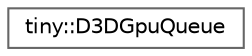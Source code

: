digraph "Graphical Class Hierarchy"
{
 // LATEX_PDF_SIZE
  bgcolor="transparent";
  edge [fontname=Helvetica,fontsize=10,labelfontname=Helvetica,labelfontsize=10];
  node [fontname=Helvetica,fontsize=10,shape=box,height=0.2,width=0.4];
  rankdir="LR";
  Node0 [id="Node000000",label="tiny::D3DGpuQueue",height=0.2,width=0.4,color="grey40", fillcolor="white", style="filled",URL="$classtiny_1_1_d3_d_gpu_queue.html",tooltip=" "];
}
